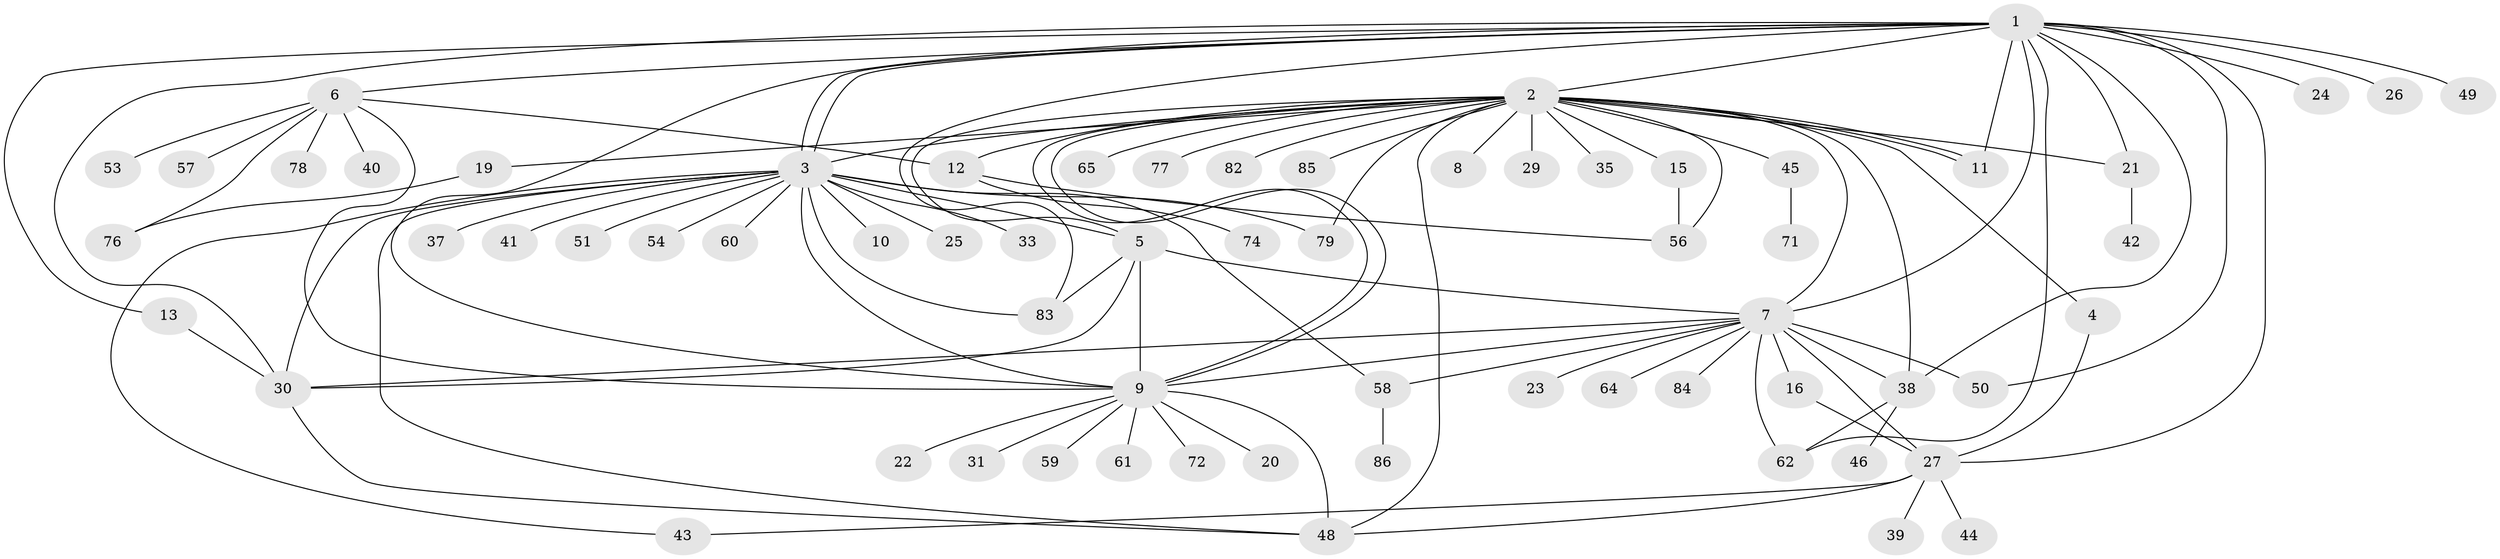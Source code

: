 // original degree distribution, {18: 0.011627906976744186, 25: 0.011627906976744186, 20: 0.011627906976744186, 3: 0.12790697674418605, 4: 0.08139534883720931, 8: 0.023255813953488372, 15: 0.011627906976744186, 2: 0.16279069767441862, 11: 0.011627906976744186, 1: 0.5, 6: 0.011627906976744186, 5: 0.03488372093023256}
// Generated by graph-tools (version 1.1) at 2025/11/02/27/25 16:11:14]
// undirected, 66 vertices, 104 edges
graph export_dot {
graph [start="1"]
  node [color=gray90,style=filled];
  1 [super="+14"];
  2 [super="+28"];
  3 [super="+75"];
  4 [super="+36"];
  5 [super="+55"];
  6 [super="+32"];
  7 [super="+17"];
  8 [super="+52"];
  9 [super="+34"];
  10;
  11;
  12 [super="+18"];
  13;
  15;
  16;
  19;
  20;
  21 [super="+68"];
  22;
  23;
  24;
  25;
  26;
  27 [super="+47"];
  29;
  30 [super="+69"];
  31;
  33;
  35;
  37;
  38 [super="+63"];
  39;
  40;
  41;
  42;
  43 [super="+66"];
  44;
  45 [super="+73"];
  46;
  48;
  49;
  50;
  51;
  53;
  54;
  56 [super="+67"];
  57;
  58 [super="+70"];
  59;
  60;
  61;
  62 [super="+80"];
  64;
  65;
  71;
  72;
  74;
  76 [super="+81"];
  77;
  78;
  79;
  82;
  83;
  84;
  85;
  86;
  1 -- 2;
  1 -- 3;
  1 -- 3;
  1 -- 6;
  1 -- 11;
  1 -- 13;
  1 -- 24;
  1 -- 26;
  1 -- 30;
  1 -- 38;
  1 -- 49;
  1 -- 50;
  1 -- 62;
  1 -- 83;
  1 -- 9;
  1 -- 7;
  1 -- 21;
  1 -- 27;
  2 -- 3;
  2 -- 4;
  2 -- 5;
  2 -- 7 [weight=3];
  2 -- 8;
  2 -- 9;
  2 -- 9;
  2 -- 11;
  2 -- 11;
  2 -- 15;
  2 -- 19;
  2 -- 21;
  2 -- 29;
  2 -- 35;
  2 -- 38;
  2 -- 45;
  2 -- 65;
  2 -- 79;
  2 -- 82;
  2 -- 85;
  2 -- 56;
  2 -- 48;
  2 -- 77;
  2 -- 12;
  3 -- 10;
  3 -- 25;
  3 -- 33;
  3 -- 37;
  3 -- 41;
  3 -- 43;
  3 -- 48;
  3 -- 51;
  3 -- 54;
  3 -- 58;
  3 -- 60;
  3 -- 79;
  3 -- 83;
  3 -- 9;
  3 -- 5;
  3 -- 30;
  4 -- 27;
  5 -- 83;
  5 -- 9 [weight=2];
  5 -- 7;
  5 -- 30;
  6 -- 9;
  6 -- 12;
  6 -- 40;
  6 -- 53;
  6 -- 76;
  6 -- 78;
  6 -- 57;
  7 -- 9;
  7 -- 16;
  7 -- 23;
  7 -- 27;
  7 -- 38;
  7 -- 50;
  7 -- 58;
  7 -- 64;
  7 -- 84;
  7 -- 62;
  7 -- 30;
  9 -- 20;
  9 -- 22;
  9 -- 31;
  9 -- 48;
  9 -- 72;
  9 -- 59;
  9 -- 61;
  12 -- 56;
  12 -- 74;
  13 -- 30;
  15 -- 56 [weight=2];
  16 -- 27;
  19 -- 76;
  21 -- 42;
  27 -- 39;
  27 -- 43;
  27 -- 44;
  27 -- 48;
  30 -- 48;
  38 -- 46;
  38 -- 62;
  45 -- 71;
  58 -- 86;
}
